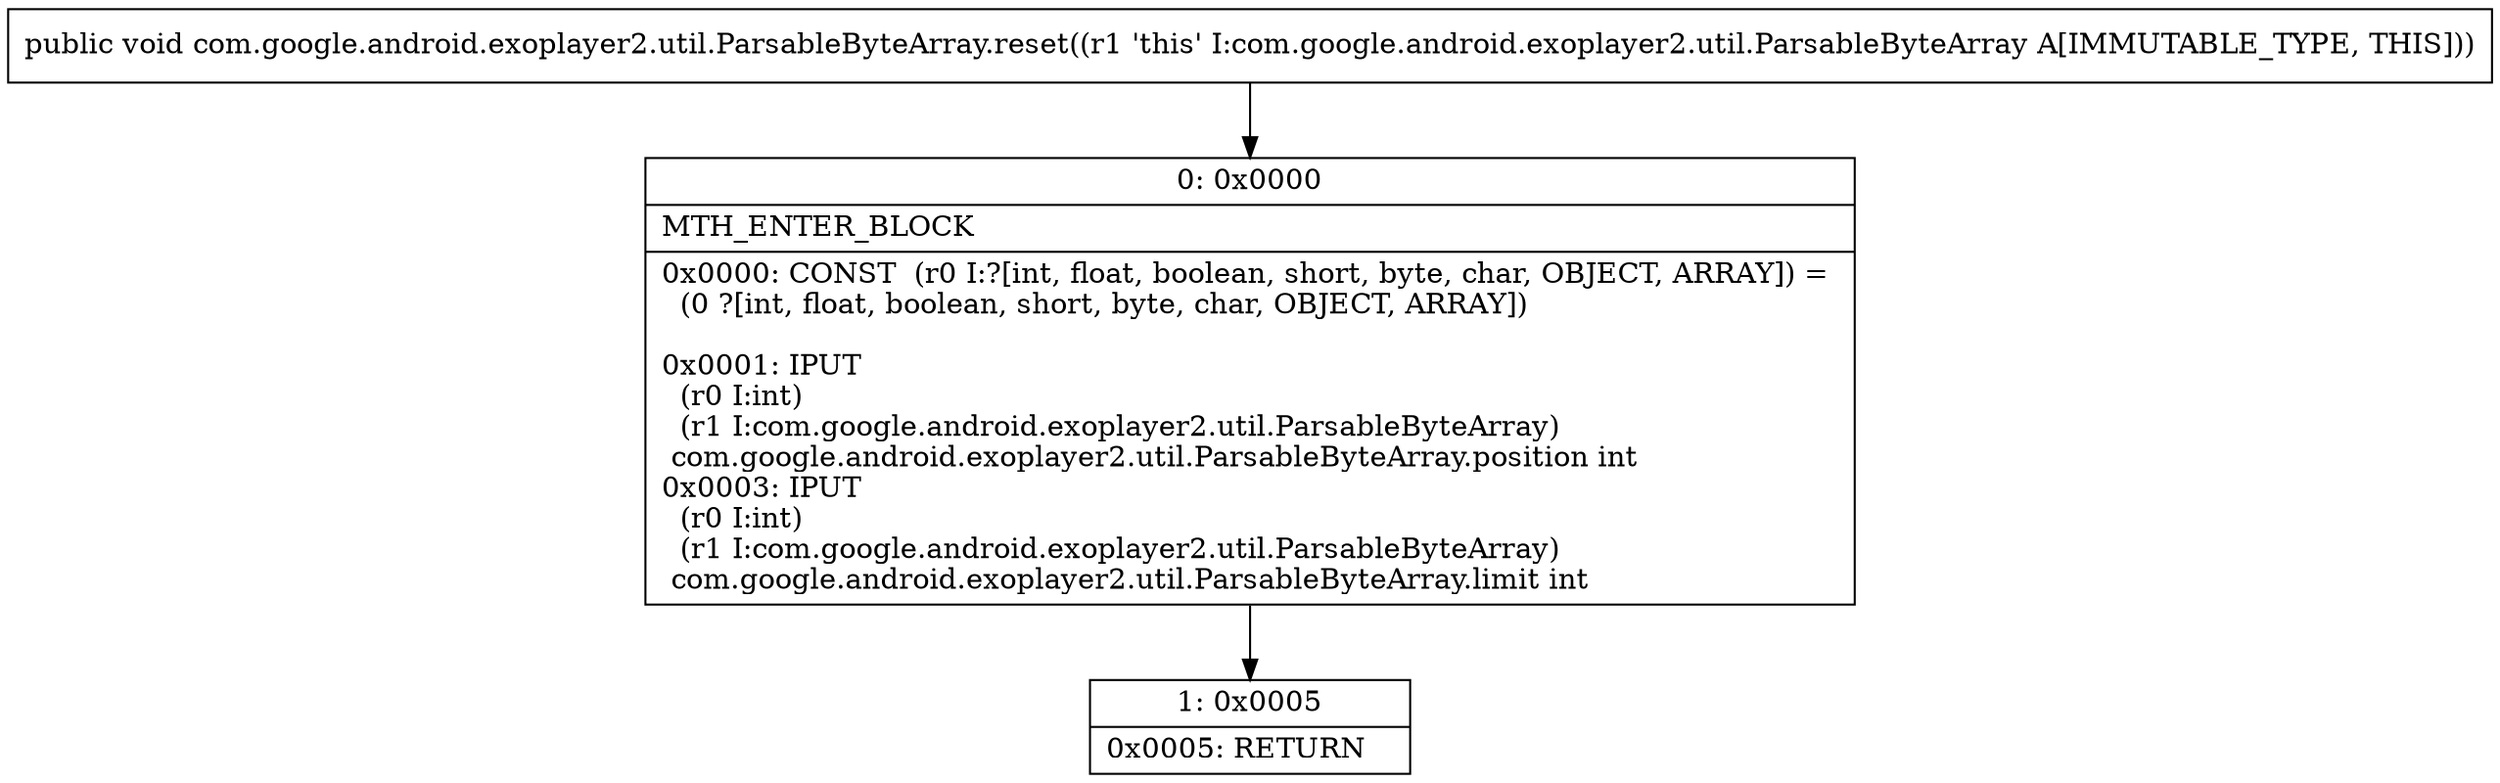 digraph "CFG forcom.google.android.exoplayer2.util.ParsableByteArray.reset()V" {
Node_0 [shape=record,label="{0\:\ 0x0000|MTH_ENTER_BLOCK\l|0x0000: CONST  (r0 I:?[int, float, boolean, short, byte, char, OBJECT, ARRAY]) = \l  (0 ?[int, float, boolean, short, byte, char, OBJECT, ARRAY])\l \l0x0001: IPUT  \l  (r0 I:int)\l  (r1 I:com.google.android.exoplayer2.util.ParsableByteArray)\l com.google.android.exoplayer2.util.ParsableByteArray.position int \l0x0003: IPUT  \l  (r0 I:int)\l  (r1 I:com.google.android.exoplayer2.util.ParsableByteArray)\l com.google.android.exoplayer2.util.ParsableByteArray.limit int \l}"];
Node_1 [shape=record,label="{1\:\ 0x0005|0x0005: RETURN   \l}"];
MethodNode[shape=record,label="{public void com.google.android.exoplayer2.util.ParsableByteArray.reset((r1 'this' I:com.google.android.exoplayer2.util.ParsableByteArray A[IMMUTABLE_TYPE, THIS])) }"];
MethodNode -> Node_0;
Node_0 -> Node_1;
}

